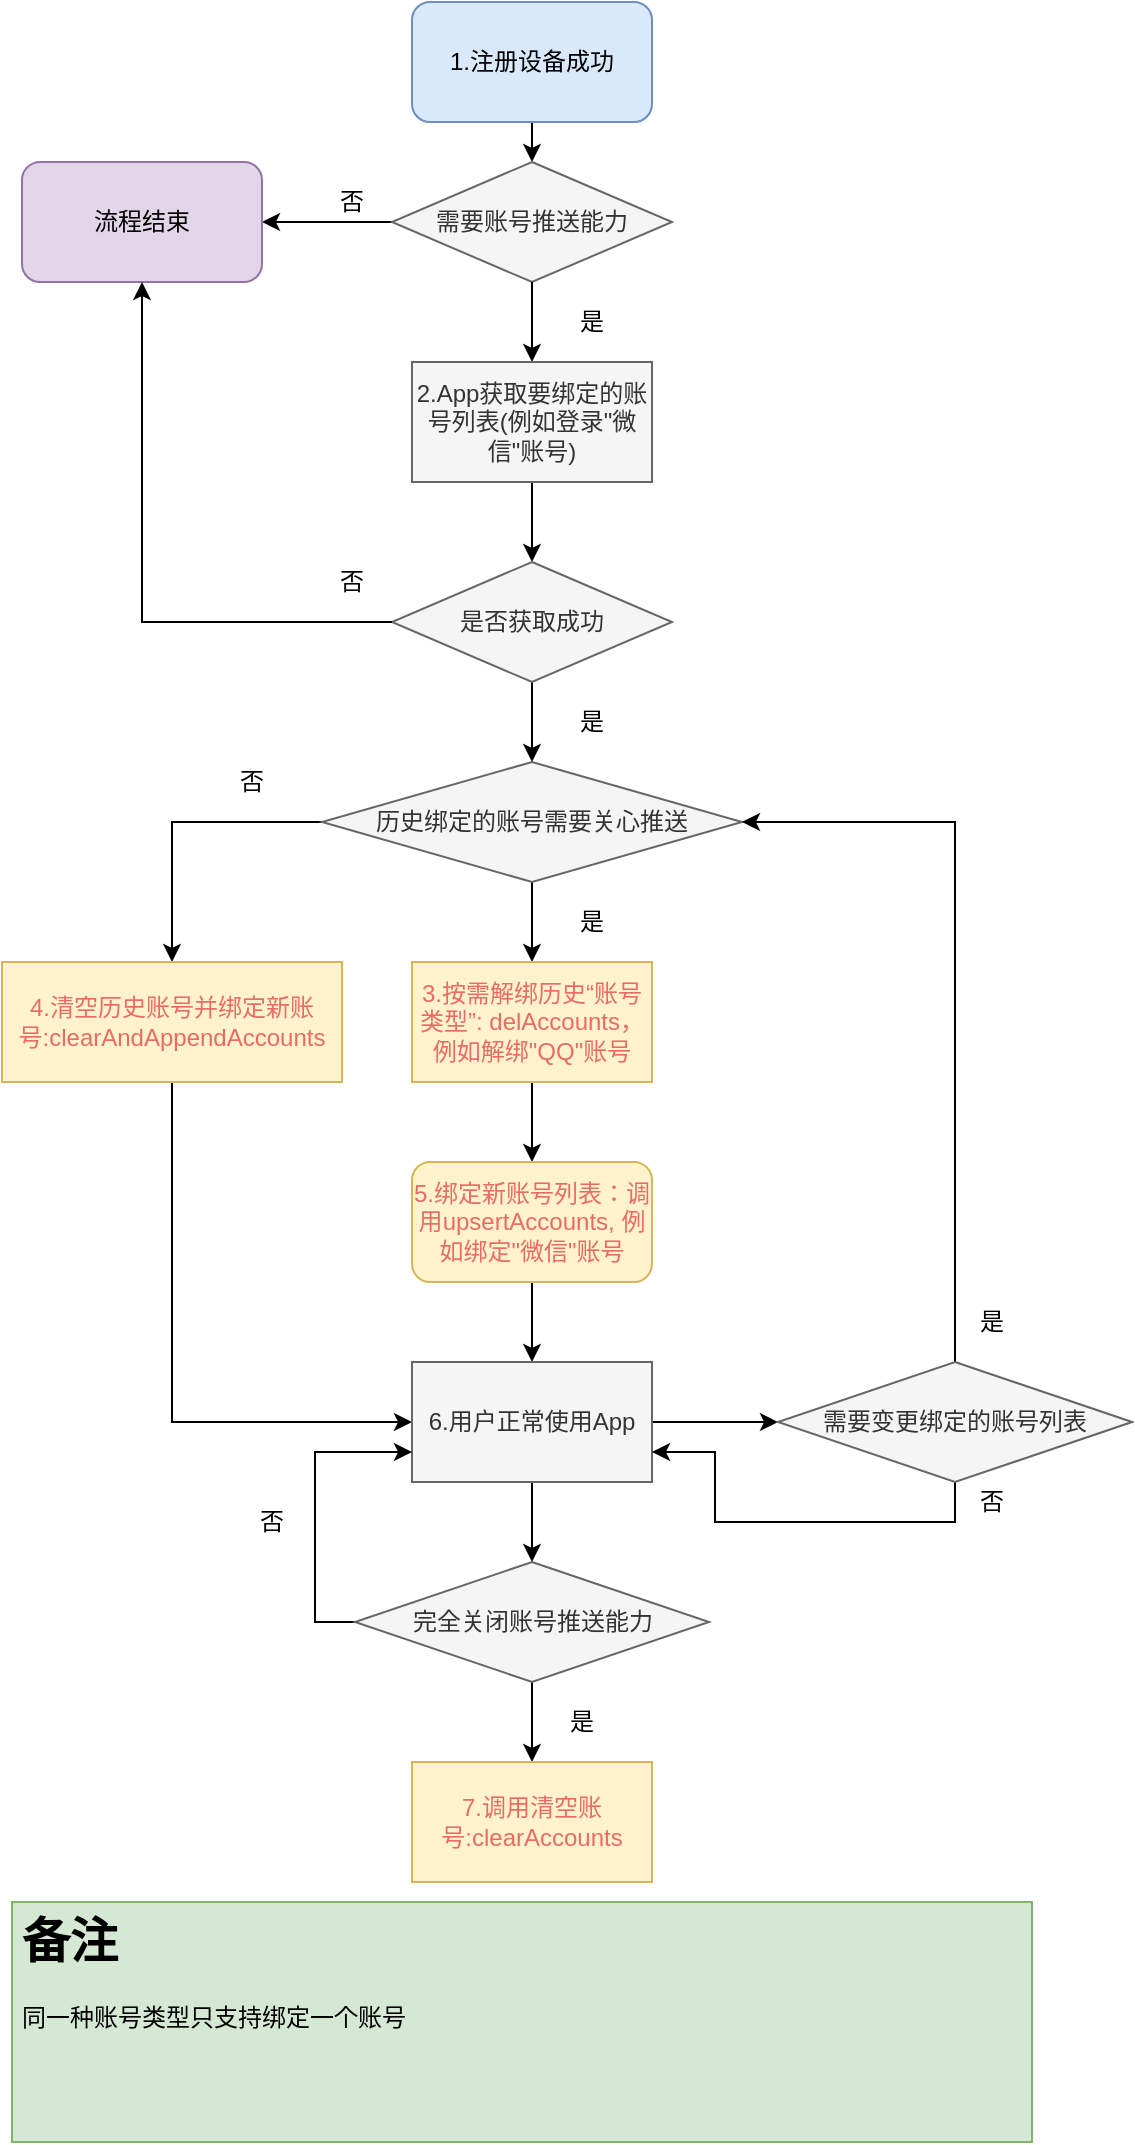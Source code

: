 <mxfile version="13.10.5" type="github">
  <diagram id="0UkZyT1e2V_y4Oysc9mY" name="Page-1">
    <mxGraphModel dx="706" dy="1809" grid="1" gridSize="10" guides="1" tooltips="1" connect="1" arrows="1" fold="1" page="1" pageScale="1" pageWidth="827" pageHeight="1169" math="0" shadow="0">
      <root>
        <mxCell id="0" />
        <mxCell id="1" parent="0" />
        <mxCell id="_CjjfjLsUDUbpJZPa8IN-1" value="" style="endArrow=classic;html=1;exitX=0.5;exitY=1;exitDx=0;exitDy=0;entryX=0.5;entryY=0;entryDx=0;entryDy=0;" edge="1" parent="1" source="_CjjfjLsUDUbpJZPa8IN-2">
          <mxGeometry width="50" height="50" relative="1" as="geometry">
            <mxPoint x="355" y="80" as="sourcePoint" />
            <mxPoint x="355" y="100" as="targetPoint" />
          </mxGeometry>
        </mxCell>
        <mxCell id="_CjjfjLsUDUbpJZPa8IN-2" value="&lt;font face=&quot;helvetica&quot;&gt;1.注册设备成功&lt;/font&gt;" style="rounded=1;whiteSpace=wrap;html=1;fillColor=#dae8fc;strokeColor=#6c8ebf;" vertex="1" parent="1">
          <mxGeometry x="295" y="20" width="120" height="60" as="geometry" />
        </mxCell>
        <mxCell id="_CjjfjLsUDUbpJZPa8IN-3" value="是" style="text;html=1;strokeColor=none;fillColor=none;align=center;verticalAlign=middle;whiteSpace=wrap;rounded=0;" vertex="1" parent="1">
          <mxGeometry x="365" y="170" width="40" height="20" as="geometry" />
        </mxCell>
        <mxCell id="_CjjfjLsUDUbpJZPa8IN-4" style="edgeStyle=orthogonalEdgeStyle;rounded=0;orthogonalLoop=1;jettySize=auto;html=1;exitX=0;exitY=0.5;exitDx=0;exitDy=0;entryX=1;entryY=0.5;entryDx=0;entryDy=0;" edge="1" parent="1" source="_CjjfjLsUDUbpJZPa8IN-5" target="_CjjfjLsUDUbpJZPa8IN-7">
          <mxGeometry relative="1" as="geometry" />
        </mxCell>
        <mxCell id="_CjjfjLsUDUbpJZPa8IN-5" value="需要账号推送能力" style="rhombus;whiteSpace=wrap;html=1;fillColor=#f5f5f5;strokeColor=#666666;fontColor=#333333;" vertex="1" parent="1">
          <mxGeometry x="285" y="100" width="140" height="60" as="geometry" />
        </mxCell>
        <mxCell id="_CjjfjLsUDUbpJZPa8IN-6" value="" style="edgeStyle=orthogonalEdgeStyle;rounded=0;orthogonalLoop=1;jettySize=auto;html=1;exitX=0.5;exitY=1;exitDx=0;exitDy=0;" edge="1" parent="1" source="_CjjfjLsUDUbpJZPa8IN-5">
          <mxGeometry relative="1" as="geometry">
            <mxPoint x="365" y="270" as="sourcePoint" />
            <mxPoint x="355" y="200" as="targetPoint" />
          </mxGeometry>
        </mxCell>
        <mxCell id="_CjjfjLsUDUbpJZPa8IN-7" value="&lt;font face=&quot;helvetica&quot;&gt;流程结束&lt;br&gt;&lt;/font&gt;" style="rounded=1;whiteSpace=wrap;html=1;fillColor=#e1d5e7;strokeColor=#9673a6;" vertex="1" parent="1">
          <mxGeometry x="100" y="100" width="120" height="60" as="geometry" />
        </mxCell>
        <mxCell id="_CjjfjLsUDUbpJZPa8IN-8" value="否" style="text;html=1;strokeColor=none;fillColor=none;align=center;verticalAlign=middle;whiteSpace=wrap;rounded=0;" vertex="1" parent="1">
          <mxGeometry x="245" y="110" width="40" height="20" as="geometry" />
        </mxCell>
        <mxCell id="_CjjfjLsUDUbpJZPa8IN-9" style="edgeStyle=orthogonalEdgeStyle;rounded=0;orthogonalLoop=1;jettySize=auto;html=1;exitX=0.5;exitY=1;exitDx=0;exitDy=0;entryX=0.5;entryY=0;entryDx=0;entryDy=0;" edge="1" parent="1" source="_CjjfjLsUDUbpJZPa8IN-10" target="_CjjfjLsUDUbpJZPa8IN-12">
          <mxGeometry relative="1" as="geometry" />
        </mxCell>
        <mxCell id="_CjjfjLsUDUbpJZPa8IN-10" value="&lt;font face=&quot;helvetica&quot;&gt;2.App获取要绑定的账号列表(例如登录&quot;微信&quot;账号)&lt;/font&gt;" style="rounded=0;whiteSpace=wrap;html=1;fillColor=#f5f5f5;strokeColor=#666666;fontColor=#333333;" vertex="1" parent="1">
          <mxGeometry x="295" y="200" width="120" height="60" as="geometry" />
        </mxCell>
        <mxCell id="_CjjfjLsUDUbpJZPa8IN-11" style="edgeStyle=orthogonalEdgeStyle;rounded=0;orthogonalLoop=1;jettySize=auto;html=1;exitX=0.5;exitY=1;exitDx=0;exitDy=0;entryX=0.5;entryY=0;entryDx=0;entryDy=0;" edge="1" parent="1" source="_CjjfjLsUDUbpJZPa8IN-12" target="_CjjfjLsUDUbpJZPa8IN-16">
          <mxGeometry relative="1" as="geometry" />
        </mxCell>
        <mxCell id="_CjjfjLsUDUbpJZPa8IN-12" value="是否获取成功" style="rhombus;whiteSpace=wrap;html=1;fillColor=#f5f5f5;strokeColor=#666666;fontColor=#333333;" vertex="1" parent="1">
          <mxGeometry x="285" y="300" width="140" height="60" as="geometry" />
        </mxCell>
        <mxCell id="_CjjfjLsUDUbpJZPa8IN-13" value="否" style="text;html=1;strokeColor=none;fillColor=none;align=center;verticalAlign=middle;whiteSpace=wrap;rounded=0;" vertex="1" parent="1">
          <mxGeometry x="245" y="300" width="40" height="20" as="geometry" />
        </mxCell>
        <mxCell id="_CjjfjLsUDUbpJZPa8IN-14" style="edgeStyle=orthogonalEdgeStyle;rounded=0;orthogonalLoop=1;jettySize=auto;html=1;exitX=0.5;exitY=1;exitDx=0;exitDy=0;entryX=0.5;entryY=0;entryDx=0;entryDy=0;" edge="1" parent="1" source="_CjjfjLsUDUbpJZPa8IN-16" target="_CjjfjLsUDUbpJZPa8IN-19">
          <mxGeometry relative="1" as="geometry" />
        </mxCell>
        <mxCell id="_CjjfjLsUDUbpJZPa8IN-15" style="edgeStyle=orthogonalEdgeStyle;rounded=0;orthogonalLoop=1;jettySize=auto;html=1;exitX=0;exitY=0.5;exitDx=0;exitDy=0;entryX=0.5;entryY=0;entryDx=0;entryDy=0;" edge="1" parent="1" source="_CjjfjLsUDUbpJZPa8IN-16" target="_CjjfjLsUDUbpJZPa8IN-24">
          <mxGeometry relative="1" as="geometry" />
        </mxCell>
        <mxCell id="_CjjfjLsUDUbpJZPa8IN-16" value="历史绑定的账号需要关心推送" style="rhombus;whiteSpace=wrap;html=1;fillColor=#f5f5f5;strokeColor=#666666;fontColor=#333333;" vertex="1" parent="1">
          <mxGeometry x="250" y="400" width="210" height="60" as="geometry" />
        </mxCell>
        <mxCell id="_CjjfjLsUDUbpJZPa8IN-17" value="是" style="text;html=1;strokeColor=none;fillColor=none;align=center;verticalAlign=middle;whiteSpace=wrap;rounded=0;" vertex="1" parent="1">
          <mxGeometry x="365" y="370" width="40" height="20" as="geometry" />
        </mxCell>
        <mxCell id="_CjjfjLsUDUbpJZPa8IN-18" style="edgeStyle=orthogonalEdgeStyle;rounded=0;orthogonalLoop=1;jettySize=auto;html=1;exitX=0.5;exitY=1;exitDx=0;exitDy=0;entryX=0.5;entryY=0;entryDx=0;entryDy=0;" edge="1" parent="1" source="_CjjfjLsUDUbpJZPa8IN-19" target="_CjjfjLsUDUbpJZPa8IN-21">
          <mxGeometry relative="1" as="geometry" />
        </mxCell>
        <mxCell id="_CjjfjLsUDUbpJZPa8IN-19" value="&lt;font color=&quot;#ea6b66&quot;&gt;&lt;font face=&quot;helvetica&quot;&gt;3.按需解绑历史“账号类型”:&amp;nbsp;&lt;/font&gt;&lt;span style=&quot;font-family: &amp;#34;helvetica&amp;#34;&quot;&gt;delAccounts，例如解绑&quot;QQ&quot;账号&lt;/span&gt;&lt;/font&gt;" style="rounded=0;whiteSpace=wrap;html=1;fillColor=#fff2cc;strokeColor=#d6b656;" vertex="1" parent="1">
          <mxGeometry x="295" y="500" width="120" height="60" as="geometry" />
        </mxCell>
        <mxCell id="_CjjfjLsUDUbpJZPa8IN-20" style="edgeStyle=orthogonalEdgeStyle;rounded=0;orthogonalLoop=1;jettySize=auto;html=1;exitX=0.5;exitY=1;exitDx=0;exitDy=0;entryX=0.5;entryY=0;entryDx=0;entryDy=0;" edge="1" parent="1" source="_CjjfjLsUDUbpJZPa8IN-21" target="_CjjfjLsUDUbpJZPa8IN-28">
          <mxGeometry relative="1" as="geometry" />
        </mxCell>
        <mxCell id="_CjjfjLsUDUbpJZPa8IN-21" value="&lt;font color=&quot;#ea6b66&quot;&gt;&lt;font face=&quot;helvetica&quot;&gt;5.绑定新账号列表：调用&lt;/font&gt;&lt;span style=&quot;font-family: &amp;#34;helvetica&amp;#34;&quot;&gt;upsertAccounts, 例如绑定&quot;微信&quot;账号&lt;/span&gt;&lt;/font&gt;" style="rounded=1;whiteSpace=wrap;html=1;fillColor=#fff2cc;strokeColor=#d6b656;" vertex="1" parent="1">
          <mxGeometry x="295" y="600" width="120" height="60" as="geometry" />
        </mxCell>
        <mxCell id="_CjjfjLsUDUbpJZPa8IN-22" value="是" style="text;html=1;strokeColor=none;fillColor=none;align=center;verticalAlign=middle;whiteSpace=wrap;rounded=0;" vertex="1" parent="1">
          <mxGeometry x="365" y="470" width="40" height="20" as="geometry" />
        </mxCell>
        <mxCell id="_CjjfjLsUDUbpJZPa8IN-23" style="edgeStyle=orthogonalEdgeStyle;rounded=0;orthogonalLoop=1;jettySize=auto;html=1;exitX=0.5;exitY=1;exitDx=0;exitDy=0;entryX=0;entryY=0.5;entryDx=0;entryDy=0;" edge="1" parent="1" source="_CjjfjLsUDUbpJZPa8IN-24" target="_CjjfjLsUDUbpJZPa8IN-28">
          <mxGeometry relative="1" as="geometry" />
        </mxCell>
        <mxCell id="_CjjfjLsUDUbpJZPa8IN-24" value="&lt;font face=&quot;helvetica&quot; color=&quot;#ea6b66&quot;&gt;4.清空历史账号并绑定新账号:clearAndAppendAccounts&lt;/font&gt;" style="rounded=0;whiteSpace=wrap;html=1;fillColor=#fff2cc;strokeColor=#d6b656;" vertex="1" parent="1">
          <mxGeometry x="90" y="500" width="170" height="60" as="geometry" />
        </mxCell>
        <mxCell id="_CjjfjLsUDUbpJZPa8IN-25" value="否" style="text;html=1;strokeColor=none;fillColor=none;align=center;verticalAlign=middle;whiteSpace=wrap;rounded=0;" vertex="1" parent="1">
          <mxGeometry x="195" y="400" width="40" height="20" as="geometry" />
        </mxCell>
        <mxCell id="_CjjfjLsUDUbpJZPa8IN-26" style="edgeStyle=orthogonalEdgeStyle;rounded=0;orthogonalLoop=1;jettySize=auto;html=1;exitX=1;exitY=0.5;exitDx=0;exitDy=0;entryX=0;entryY=0.5;entryDx=0;entryDy=0;" edge="1" parent="1" source="_CjjfjLsUDUbpJZPa8IN-28" target="_CjjfjLsUDUbpJZPa8IN-31">
          <mxGeometry relative="1" as="geometry" />
        </mxCell>
        <mxCell id="_CjjfjLsUDUbpJZPa8IN-27" style="edgeStyle=orthogonalEdgeStyle;rounded=0;orthogonalLoop=1;jettySize=auto;html=1;exitX=0.5;exitY=1;exitDx=0;exitDy=0;entryX=0.5;entryY=0;entryDx=0;entryDy=0;" edge="1" parent="1" source="_CjjfjLsUDUbpJZPa8IN-28" target="_CjjfjLsUDUbpJZPa8IN-36">
          <mxGeometry relative="1" as="geometry" />
        </mxCell>
        <mxCell id="_CjjfjLsUDUbpJZPa8IN-28" value="&lt;font face=&quot;helvetica&quot;&gt;6.用户正常使用App&lt;br&gt;&lt;/font&gt;" style="rounded=0;whiteSpace=wrap;html=1;fillColor=#f5f5f5;strokeColor=#666666;fontColor=#333333;" vertex="1" parent="1">
          <mxGeometry x="295" y="700" width="120" height="60" as="geometry" />
        </mxCell>
        <mxCell id="_CjjfjLsUDUbpJZPa8IN-29" style="edgeStyle=orthogonalEdgeStyle;rounded=0;orthogonalLoop=1;jettySize=auto;html=1;exitX=0.5;exitY=0;exitDx=0;exitDy=0;entryX=1;entryY=0.5;entryDx=0;entryDy=0;" edge="1" parent="1" source="_CjjfjLsUDUbpJZPa8IN-31" target="_CjjfjLsUDUbpJZPa8IN-16">
          <mxGeometry relative="1" as="geometry" />
        </mxCell>
        <mxCell id="_CjjfjLsUDUbpJZPa8IN-30" style="edgeStyle=orthogonalEdgeStyle;rounded=0;orthogonalLoop=1;jettySize=auto;html=1;exitX=0.5;exitY=1;exitDx=0;exitDy=0;entryX=1;entryY=0.75;entryDx=0;entryDy=0;" edge="1" parent="1" source="_CjjfjLsUDUbpJZPa8IN-31" target="_CjjfjLsUDUbpJZPa8IN-28">
          <mxGeometry relative="1" as="geometry" />
        </mxCell>
        <mxCell id="_CjjfjLsUDUbpJZPa8IN-31" value="需要变更绑定的账号列表" style="rhombus;whiteSpace=wrap;html=1;fillColor=#f5f5f5;strokeColor=#666666;fontColor=#333333;" vertex="1" parent="1">
          <mxGeometry x="478" y="700" width="177" height="60" as="geometry" />
        </mxCell>
        <mxCell id="_CjjfjLsUDUbpJZPa8IN-32" value="是" style="text;html=1;strokeColor=none;fillColor=none;align=center;verticalAlign=middle;whiteSpace=wrap;rounded=0;" vertex="1" parent="1">
          <mxGeometry x="565" y="670" width="40" height="20" as="geometry" />
        </mxCell>
        <mxCell id="_CjjfjLsUDUbpJZPa8IN-33" value="否" style="text;html=1;strokeColor=none;fillColor=none;align=center;verticalAlign=middle;whiteSpace=wrap;rounded=0;" vertex="1" parent="1">
          <mxGeometry x="565" y="760" width="40" height="20" as="geometry" />
        </mxCell>
        <mxCell id="_CjjfjLsUDUbpJZPa8IN-34" style="edgeStyle=orthogonalEdgeStyle;rounded=0;orthogonalLoop=1;jettySize=auto;html=1;exitX=0.5;exitY=1;exitDx=0;exitDy=0;entryX=0.5;entryY=0;entryDx=0;entryDy=0;" edge="1" parent="1" source="_CjjfjLsUDUbpJZPa8IN-36" target="_CjjfjLsUDUbpJZPa8IN-37">
          <mxGeometry relative="1" as="geometry" />
        </mxCell>
        <mxCell id="_CjjfjLsUDUbpJZPa8IN-35" style="edgeStyle=orthogonalEdgeStyle;rounded=0;orthogonalLoop=1;jettySize=auto;html=1;exitX=0;exitY=0.5;exitDx=0;exitDy=0;entryX=0;entryY=0.75;entryDx=0;entryDy=0;" edge="1" parent="1" source="_CjjfjLsUDUbpJZPa8IN-36" target="_CjjfjLsUDUbpJZPa8IN-28">
          <mxGeometry relative="1" as="geometry" />
        </mxCell>
        <mxCell id="_CjjfjLsUDUbpJZPa8IN-36" value="完全关闭账号推送能力" style="rhombus;whiteSpace=wrap;html=1;fillColor=#f5f5f5;strokeColor=#666666;fontColor=#333333;" vertex="1" parent="1">
          <mxGeometry x="266.5" y="800" width="177" height="60" as="geometry" />
        </mxCell>
        <mxCell id="_CjjfjLsUDUbpJZPa8IN-37" value="&lt;font face=&quot;helvetica&quot;&gt;&lt;font color=&quot;#ea6b66&quot;&gt;7.调用清空账号:clearAccounts&lt;/font&gt;&lt;br&gt;&lt;/font&gt;" style="rounded=0;whiteSpace=wrap;html=1;fillColor=#fff2cc;strokeColor=#d6b656;" vertex="1" parent="1">
          <mxGeometry x="295" y="900" width="120" height="60" as="geometry" />
        </mxCell>
        <mxCell id="_CjjfjLsUDUbpJZPa8IN-38" value="是" style="text;html=1;strokeColor=none;fillColor=none;align=center;verticalAlign=middle;whiteSpace=wrap;rounded=0;" vertex="1" parent="1">
          <mxGeometry x="360" y="870" width="40" height="20" as="geometry" />
        </mxCell>
        <mxCell id="_CjjfjLsUDUbpJZPa8IN-39" value="否" style="text;html=1;strokeColor=none;fillColor=none;align=center;verticalAlign=middle;whiteSpace=wrap;rounded=0;" vertex="1" parent="1">
          <mxGeometry x="205" y="770" width="40" height="20" as="geometry" />
        </mxCell>
        <mxCell id="_CjjfjLsUDUbpJZPa8IN-40" style="edgeStyle=orthogonalEdgeStyle;rounded=0;orthogonalLoop=1;jettySize=auto;html=1;entryX=0.5;entryY=1;entryDx=0;entryDy=0;exitX=0;exitY=0.5;exitDx=0;exitDy=0;" edge="1" parent="1" source="_CjjfjLsUDUbpJZPa8IN-12" target="_CjjfjLsUDUbpJZPa8IN-7">
          <mxGeometry relative="1" as="geometry">
            <mxPoint x="160" y="170" as="targetPoint" />
            <Array as="points">
              <mxPoint x="160" y="330" />
            </Array>
            <mxPoint x="245" y="330" as="sourcePoint" />
          </mxGeometry>
        </mxCell>
        <mxCell id="_CjjfjLsUDUbpJZPa8IN-41" value="&lt;h1&gt;备注&lt;/h1&gt;&lt;p&gt;同一种账号类型只支持绑定一个账号&lt;br&gt;&lt;/p&gt;" style="text;html=1;strokeColor=#82b366;spacing=5;spacingTop=-20;whiteSpace=wrap;overflow=hidden;rounded=0;fillColor=#d5e8d4;" vertex="1" parent="1">
          <mxGeometry x="95" y="970" width="510" height="120" as="geometry" />
        </mxCell>
      </root>
    </mxGraphModel>
  </diagram>
</mxfile>
